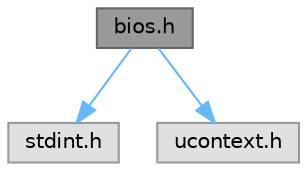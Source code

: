 digraph "bios.h"
{
 // LATEX_PDF_SIZE
  bgcolor="transparent";
  edge [fontname=Helvetica,fontsize=10,labelfontname=Helvetica,labelfontsize=10];
  node [fontname=Helvetica,fontsize=10,shape=box,height=0.2,width=0.4];
  Node1 [label="bios.h",height=0.2,width=0.4,color="gray40", fillcolor="grey60", style="filled", fontcolor="black",tooltip="The Virtual Machine API."];
  Node1 -> Node2 [color="steelblue1",style="solid"];
  Node2 [label="stdint.h",height=0.2,width=0.4,color="grey60", fillcolor="#E0E0E0", style="filled",tooltip=" "];
  Node1 -> Node3 [color="steelblue1",style="solid"];
  Node3 [label="ucontext.h",height=0.2,width=0.4,color="grey60", fillcolor="#E0E0E0", style="filled",tooltip=" "];
}
